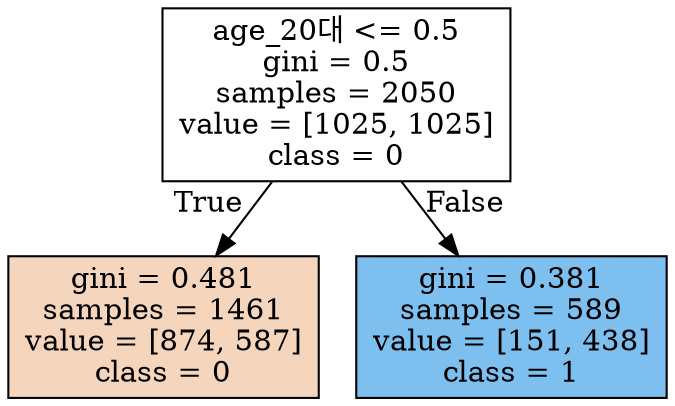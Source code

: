 digraph Tree {
node [shape=box, style="filled", color="black"] ;
0 [label="age_20대 <= 0.5\ngini = 0.5\nsamples = 2050\nvalue = [1025, 1025]\nclass = 0", fillcolor="#e5813900"] ;
1 [label="gini = 0.481\nsamples = 1461\nvalue = [874, 587]\nclass = 0", fillcolor="#e5813954"] ;
0 -> 1 [labeldistance=2.5, labelangle=45, headlabel="True"] ;
2 [label="gini = 0.381\nsamples = 589\nvalue = [151, 438]\nclass = 1", fillcolor="#399de5a7"] ;
0 -> 2 [labeldistance=2.5, labelangle=-45, headlabel="False"] ;
}
